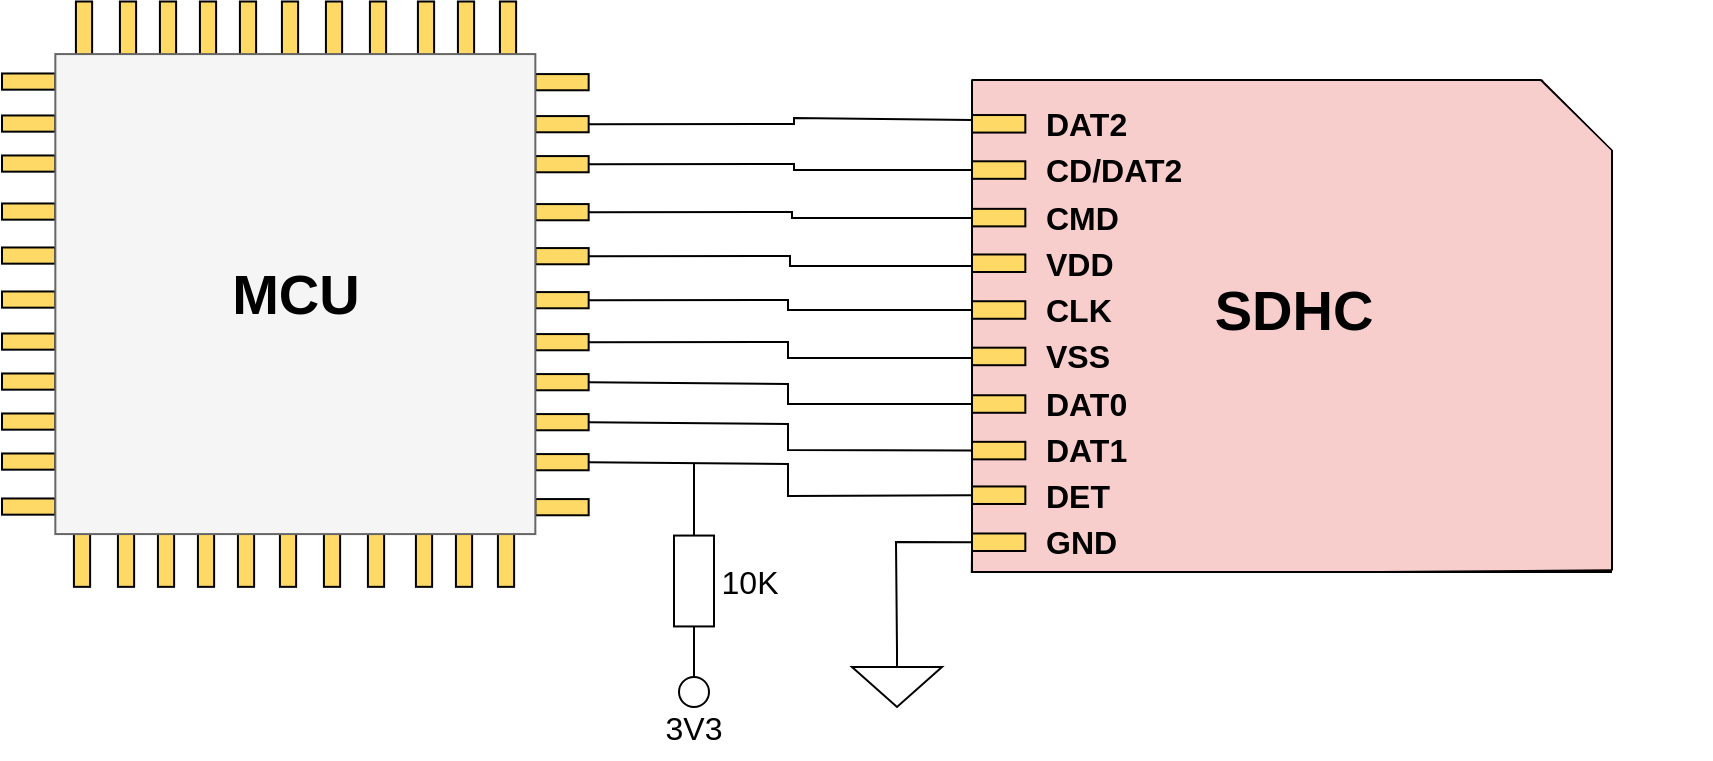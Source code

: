 <mxfile version="26.0.16">
  <diagram name="Page-1" id="grxjmBSZ66YvxdyVK8vT">
    <mxGraphModel dx="989" dy="577" grid="0" gridSize="10" guides="1" tooltips="1" connect="1" arrows="1" fold="1" page="1" pageScale="1" pageWidth="1169" pageHeight="827" math="0" shadow="0">
      <root>
        <mxCell id="0" />
        <mxCell id="1" parent="0" />
        <mxCell id="pv6o5KpTnsOTxaIWQSOI-66" value="" style="group;fillColor=default;" vertex="1" connectable="0" parent="1">
          <mxGeometry x="115.0" y="251.005" width="293.337" height="292.667" as="geometry" />
        </mxCell>
        <mxCell id="pv6o5KpTnsOTxaIWQSOI-68" value="&lt;font style=&quot;font-size: 28px;&quot;&gt;&lt;b&gt;MCU&lt;/b&gt;&lt;/font&gt;" style="text;html=1;align=center;verticalAlign=middle;whiteSpace=wrap;rounded=0;" vertex="1" parent="pv6o5KpTnsOTxaIWQSOI-66">
          <mxGeometry x="25.67" y="94.04" width="240.67" height="104" as="geometry" />
        </mxCell>
        <mxCell id="pv6o5KpTnsOTxaIWQSOI-116" value="" style="group" vertex="1" connectable="0" parent="pv6o5KpTnsOTxaIWQSOI-66">
          <mxGeometry x="35.956" y="265.75" width="220.095" height="26.667" as="geometry" />
        </mxCell>
        <mxCell id="pv6o5KpTnsOTxaIWQSOI-43" value="" style="rounded=0;whiteSpace=wrap;html=1;rotation=90;container=0;fillColor=#FFD966;strokeColor=#000000;" vertex="1" parent="pv6o5KpTnsOTxaIWQSOI-116">
          <mxGeometry x="202.714" y="9.286" width="26.667" height="8.095" as="geometry" />
        </mxCell>
        <mxCell id="pv6o5KpTnsOTxaIWQSOI-44" value="" style="rounded=0;whiteSpace=wrap;html=1;rotation=90;container=0;fillColor=#FFD966;strokeColor=#000000;" vertex="1" parent="pv6o5KpTnsOTxaIWQSOI-116">
          <mxGeometry x="181.714" y="9.286" width="26.667" height="8.095" as="geometry" />
        </mxCell>
        <mxCell id="pv6o5KpTnsOTxaIWQSOI-45" value="" style="rounded=0;whiteSpace=wrap;html=1;rotation=90;container=0;strokeColor=#000000;fillColor=#FFD966;" vertex="1" parent="pv6o5KpTnsOTxaIWQSOI-116">
          <mxGeometry x="161.714" y="9.286" width="26.667" height="8.095" as="geometry" />
        </mxCell>
        <mxCell id="pv6o5KpTnsOTxaIWQSOI-46" value="" style="rounded=0;whiteSpace=wrap;html=1;rotation=90;container=0;fillColor=#FFD966;strokeColor=#000000;" vertex="1" parent="pv6o5KpTnsOTxaIWQSOI-116">
          <mxGeometry x="93.714" y="9.286" width="26.667" height="8.095" as="geometry" />
        </mxCell>
        <mxCell id="pv6o5KpTnsOTxaIWQSOI-47" value="" style="rounded=0;whiteSpace=wrap;html=1;rotation=90;container=0;fillColor=#FFD966;strokeColor=#000000;" vertex="1" parent="pv6o5KpTnsOTxaIWQSOI-116">
          <mxGeometry x="72.714" y="9.286" width="26.667" height="8.095" as="geometry" />
        </mxCell>
        <mxCell id="pv6o5KpTnsOTxaIWQSOI-48" value="" style="rounded=0;whiteSpace=wrap;html=1;rotation=90;container=0;fillColor=#FFD966;strokeColor=#000000;" vertex="1" parent="pv6o5KpTnsOTxaIWQSOI-116">
          <mxGeometry x="52.714" y="9.286" width="26.667" height="8.095" as="geometry" />
        </mxCell>
        <mxCell id="pv6o5KpTnsOTxaIWQSOI-49" value="" style="rounded=0;whiteSpace=wrap;html=1;rotation=90;container=0;fillColor=#FFD966;strokeColor=#000000;" vertex="1" parent="pv6o5KpTnsOTxaIWQSOI-116">
          <mxGeometry x="12.714" y="9.286" width="26.667" height="8.095" as="geometry" />
        </mxCell>
        <mxCell id="pv6o5KpTnsOTxaIWQSOI-50" value="" style="rounded=0;whiteSpace=wrap;html=1;rotation=90;container=0;fillColor=#FFD966;strokeColor=#000000;" vertex="1" parent="pv6o5KpTnsOTxaIWQSOI-116">
          <mxGeometry x="-9.286" y="9.286" width="26.667" height="8.095" as="geometry" />
        </mxCell>
        <mxCell id="pv6o5KpTnsOTxaIWQSOI-51" value="" style="rounded=0;whiteSpace=wrap;html=1;rotation=90;container=0;fillColor=#FFD966;strokeColor=#000000;" vertex="1" parent="pv6o5KpTnsOTxaIWQSOI-116">
          <mxGeometry x="115.714" y="9.286" width="26.667" height="8.095" as="geometry" />
        </mxCell>
        <mxCell id="pv6o5KpTnsOTxaIWQSOI-52" value="" style="rounded=0;whiteSpace=wrap;html=1;rotation=90;container=0;fillColor=#FFD966;strokeColor=#000000;" vertex="1" parent="pv6o5KpTnsOTxaIWQSOI-116">
          <mxGeometry x="32.714" y="9.286" width="26.667" height="8.095" as="geometry" />
        </mxCell>
        <mxCell id="pv6o5KpTnsOTxaIWQSOI-53" value="" style="rounded=0;whiteSpace=wrap;html=1;rotation=90;container=0;fillColor=#FFD966;strokeColor=#000000;" vertex="1" parent="pv6o5KpTnsOTxaIWQSOI-116">
          <mxGeometry x="137.714" y="9.286" width="26.667" height="8.095" as="geometry" />
        </mxCell>
        <mxCell id="pv6o5KpTnsOTxaIWQSOI-117" value="" style="group" vertex="1" connectable="0" parent="pv6o5KpTnsOTxaIWQSOI-66">
          <mxGeometry x="266.67" y="36.036" width="26.667" height="220.595" as="geometry" />
        </mxCell>
        <mxCell id="pv6o5KpTnsOTxaIWQSOI-17" value="" style="rounded=0;whiteSpace=wrap;html=1;container=0;fillColor=#FFD966;strokeColor=#000000;" vertex="1" parent="pv6o5KpTnsOTxaIWQSOI-117">
          <mxGeometry width="26.667" height="8.095" as="geometry" />
        </mxCell>
        <mxCell id="pv6o5KpTnsOTxaIWQSOI-18" value="" style="rounded=0;whiteSpace=wrap;html=1;container=0;fillColor=#FFD966;strokeColor=#000000;" vertex="1" parent="pv6o5KpTnsOTxaIWQSOI-117">
          <mxGeometry y="21" width="26.667" height="8.095" as="geometry" />
        </mxCell>
        <mxCell id="pv6o5KpTnsOTxaIWQSOI-20" value="" style="rounded=0;whiteSpace=wrap;html=1;container=0;fillColor=#FFD966;strokeColor=#000000;" vertex="1" parent="pv6o5KpTnsOTxaIWQSOI-117">
          <mxGeometry y="41" width="26.667" height="8.095" as="geometry" />
        </mxCell>
        <mxCell id="pv6o5KpTnsOTxaIWQSOI-21" value="" style="rounded=0;whiteSpace=wrap;html=1;container=0;fillColor=#FFD966;strokeColor=#000000;" vertex="1" parent="pv6o5KpTnsOTxaIWQSOI-117">
          <mxGeometry y="109" width="26.667" height="8.095" as="geometry" />
        </mxCell>
        <mxCell id="pv6o5KpTnsOTxaIWQSOI-22" value="" style="rounded=0;whiteSpace=wrap;html=1;container=0;fillColor=#FFD966;strokeColor=#000000;" vertex="1" parent="pv6o5KpTnsOTxaIWQSOI-117">
          <mxGeometry y="130" width="26.667" height="8.095" as="geometry" />
        </mxCell>
        <mxCell id="pv6o5KpTnsOTxaIWQSOI-23" value="" style="rounded=0;whiteSpace=wrap;html=1;container=0;fillColor=#FFD966;" vertex="1" parent="pv6o5KpTnsOTxaIWQSOI-117">
          <mxGeometry y="150" width="26.667" height="8.095" as="geometry" />
        </mxCell>
        <mxCell id="pv6o5KpTnsOTxaIWQSOI-25" value="" style="rounded=0;whiteSpace=wrap;html=1;container=0;fillColor=#FFD966;" vertex="1" parent="pv6o5KpTnsOTxaIWQSOI-117">
          <mxGeometry y="190" width="26.667" height="8.095" as="geometry" />
        </mxCell>
        <mxCell id="pv6o5KpTnsOTxaIWQSOI-26" value="" style="rounded=0;whiteSpace=wrap;html=1;container=0;fillColor=#FFD966;" vertex="1" parent="pv6o5KpTnsOTxaIWQSOI-117">
          <mxGeometry y="212.5" width="26.667" height="8.095" as="geometry" />
        </mxCell>
        <mxCell id="pv6o5KpTnsOTxaIWQSOI-27" value="" style="rounded=0;whiteSpace=wrap;html=1;container=0;fillColor=#FFD966;strokeColor=#000000;" vertex="1" parent="pv6o5KpTnsOTxaIWQSOI-117">
          <mxGeometry y="87" width="26.667" height="8.095" as="geometry" />
        </mxCell>
        <mxCell id="pv6o5KpTnsOTxaIWQSOI-28" value="" style="rounded=0;whiteSpace=wrap;html=1;container=0;fillColor=#FFD966;" vertex="1" parent="pv6o5KpTnsOTxaIWQSOI-117">
          <mxGeometry y="170" width="26.667" height="8.095" as="geometry" />
        </mxCell>
        <mxCell id="pv6o5KpTnsOTxaIWQSOI-29" value="" style="rounded=0;whiteSpace=wrap;html=1;container=0;fillColor=#FFD966;strokeColor=#000000;" vertex="1" parent="pv6o5KpTnsOTxaIWQSOI-117">
          <mxGeometry y="65" width="26.667" height="8.095" as="geometry" />
        </mxCell>
        <mxCell id="pv6o5KpTnsOTxaIWQSOI-118" value="" style="group" vertex="1" connectable="0" parent="pv6o5KpTnsOTxaIWQSOI-66">
          <mxGeometry y="35.736" width="26.667" height="220.595" as="geometry" />
        </mxCell>
        <mxCell id="pv6o5KpTnsOTxaIWQSOI-30" value="" style="rounded=0;whiteSpace=wrap;html=1;fillColor=#FFD966;" vertex="1" parent="pv6o5KpTnsOTxaIWQSOI-118">
          <mxGeometry width="26.667" height="8.095" as="geometry" />
        </mxCell>
        <mxCell id="pv6o5KpTnsOTxaIWQSOI-31" value="" style="rounded=0;whiteSpace=wrap;html=1;fillColor=#FFD966;" vertex="1" parent="pv6o5KpTnsOTxaIWQSOI-118">
          <mxGeometry y="21" width="26.667" height="8.095" as="geometry" />
        </mxCell>
        <mxCell id="pv6o5KpTnsOTxaIWQSOI-32" value="" style="rounded=0;whiteSpace=wrap;html=1;fillColor=#FFD966;" vertex="1" parent="pv6o5KpTnsOTxaIWQSOI-118">
          <mxGeometry y="41" width="26.667" height="8.095" as="geometry" />
        </mxCell>
        <mxCell id="pv6o5KpTnsOTxaIWQSOI-33" value="" style="rounded=0;whiteSpace=wrap;html=1;fillColor=#FFD966;" vertex="1" parent="pv6o5KpTnsOTxaIWQSOI-118">
          <mxGeometry y="109" width="26.667" height="8.095" as="geometry" />
        </mxCell>
        <mxCell id="pv6o5KpTnsOTxaIWQSOI-34" value="" style="rounded=0;whiteSpace=wrap;html=1;fillColor=#FFD966;" vertex="1" parent="pv6o5KpTnsOTxaIWQSOI-118">
          <mxGeometry y="130" width="26.667" height="8.095" as="geometry" />
        </mxCell>
        <mxCell id="pv6o5KpTnsOTxaIWQSOI-35" value="" style="rounded=0;whiteSpace=wrap;html=1;fillColor=#FFD966;" vertex="1" parent="pv6o5KpTnsOTxaIWQSOI-118">
          <mxGeometry y="150" width="26.667" height="8.095" as="geometry" />
        </mxCell>
        <mxCell id="pv6o5KpTnsOTxaIWQSOI-36" value="" style="rounded=0;whiteSpace=wrap;html=1;fillColor=#FFD966;" vertex="1" parent="pv6o5KpTnsOTxaIWQSOI-118">
          <mxGeometry y="190" width="26.667" height="8.095" as="geometry" />
        </mxCell>
        <mxCell id="pv6o5KpTnsOTxaIWQSOI-37" value="" style="rounded=0;whiteSpace=wrap;html=1;fillColor=#FFD966;" vertex="1" parent="pv6o5KpTnsOTxaIWQSOI-118">
          <mxGeometry y="212.5" width="26.667" height="8.095" as="geometry" />
        </mxCell>
        <mxCell id="pv6o5KpTnsOTxaIWQSOI-38" value="" style="rounded=0;whiteSpace=wrap;html=1;fillColor=#FFD966;" vertex="1" parent="pv6o5KpTnsOTxaIWQSOI-118">
          <mxGeometry y="87" width="26.667" height="8.095" as="geometry" />
        </mxCell>
        <mxCell id="pv6o5KpTnsOTxaIWQSOI-39" value="" style="rounded=0;whiteSpace=wrap;html=1;fillColor=#FFD966;" vertex="1" parent="pv6o5KpTnsOTxaIWQSOI-118">
          <mxGeometry y="170" width="26.667" height="8.095" as="geometry" />
        </mxCell>
        <mxCell id="pv6o5KpTnsOTxaIWQSOI-40" value="" style="rounded=0;whiteSpace=wrap;html=1;fillColor=#FFD966;" vertex="1" parent="pv6o5KpTnsOTxaIWQSOI-118">
          <mxGeometry y="65" width="26.667" height="8.095" as="geometry" />
        </mxCell>
        <mxCell id="pv6o5KpTnsOTxaIWQSOI-119" value="" style="group" vertex="1" connectable="0" parent="pv6o5KpTnsOTxaIWQSOI-66">
          <mxGeometry x="36.706" y="-0.25" width="220.595" height="26.917" as="geometry" />
        </mxCell>
        <mxCell id="pv6o5KpTnsOTxaIWQSOI-54" value="" style="group;rotation=90;fillColor=default;container=0;" vertex="1" connectable="0" parent="pv6o5KpTnsOTxaIWQSOI-119">
          <mxGeometry x="96.964" y="-96.714" width="26.667" height="220.595" as="geometry" />
        </mxCell>
        <mxCell id="pv6o5KpTnsOTxaIWQSOI-55" value="" style="rounded=0;whiteSpace=wrap;html=1;rotation=90;container=0;fillColor=#FFD966;" vertex="1" parent="pv6o5KpTnsOTxaIWQSOI-119">
          <mxGeometry x="202.964" y="9.286" width="26.667" height="8.095" as="geometry" />
        </mxCell>
        <mxCell id="pv6o5KpTnsOTxaIWQSOI-56" value="" style="rounded=0;whiteSpace=wrap;html=1;rotation=90;container=0;fillColor=#FFD966;" vertex="1" parent="pv6o5KpTnsOTxaIWQSOI-119">
          <mxGeometry x="181.964" y="9.286" width="26.667" height="8.095" as="geometry" />
        </mxCell>
        <mxCell id="pv6o5KpTnsOTxaIWQSOI-57" value="" style="rounded=0;whiteSpace=wrap;html=1;rotation=90;container=0;fillColor=#FFD966;" vertex="1" parent="pv6o5KpTnsOTxaIWQSOI-119">
          <mxGeometry x="161.964" y="9.286" width="26.667" height="8.095" as="geometry" />
        </mxCell>
        <mxCell id="pv6o5KpTnsOTxaIWQSOI-58" value="" style="rounded=0;whiteSpace=wrap;html=1;rotation=90;container=0;fillColor=#FFD966;" vertex="1" parent="pv6o5KpTnsOTxaIWQSOI-119">
          <mxGeometry x="93.964" y="9.286" width="26.667" height="8.095" as="geometry" />
        </mxCell>
        <mxCell id="pv6o5KpTnsOTxaIWQSOI-59" value="" style="rounded=0;whiteSpace=wrap;html=1;rotation=90;container=0;fillColor=#FFD966;" vertex="1" parent="pv6o5KpTnsOTxaIWQSOI-119">
          <mxGeometry x="72.964" y="9.286" width="26.667" height="8.095" as="geometry" />
        </mxCell>
        <mxCell id="pv6o5KpTnsOTxaIWQSOI-60" value="" style="rounded=0;whiteSpace=wrap;html=1;rotation=90;container=0;fillColor=#FFD966;" vertex="1" parent="pv6o5KpTnsOTxaIWQSOI-119">
          <mxGeometry x="52.964" y="9.286" width="26.667" height="8.095" as="geometry" />
        </mxCell>
        <mxCell id="pv6o5KpTnsOTxaIWQSOI-61" value="" style="rounded=0;whiteSpace=wrap;html=1;rotation=90;container=0;fillColor=#FFD966;" vertex="1" parent="pv6o5KpTnsOTxaIWQSOI-119">
          <mxGeometry x="12.964" y="9.286" width="26.667" height="8.095" as="geometry" />
        </mxCell>
        <mxCell id="pv6o5KpTnsOTxaIWQSOI-62" value="" style="rounded=0;whiteSpace=wrap;html=1;rotation=90;container=0;fillColor=#FFD966;" vertex="1" parent="pv6o5KpTnsOTxaIWQSOI-119">
          <mxGeometry x="-9.036" y="9.286" width="26.667" height="8.095" as="geometry" />
        </mxCell>
        <mxCell id="pv6o5KpTnsOTxaIWQSOI-63" value="" style="rounded=0;whiteSpace=wrap;html=1;rotation=90;container=0;fillColor=#FFD966;" vertex="1" parent="pv6o5KpTnsOTxaIWQSOI-119">
          <mxGeometry x="115.964" y="9.286" width="26.667" height="8.095" as="geometry" />
        </mxCell>
        <mxCell id="pv6o5KpTnsOTxaIWQSOI-64" value="" style="rounded=0;whiteSpace=wrap;html=1;rotation=90;container=0;fillColor=#FFD966;" vertex="1" parent="pv6o5KpTnsOTxaIWQSOI-119">
          <mxGeometry x="32.964" y="9.286" width="26.667" height="8.095" as="geometry" />
        </mxCell>
        <mxCell id="pv6o5KpTnsOTxaIWQSOI-65" value="" style="rounded=0;whiteSpace=wrap;html=1;rotation=90;container=0;fillColor=#FFD966;" vertex="1" parent="pv6o5KpTnsOTxaIWQSOI-119">
          <mxGeometry x="137.964" y="9.286" width="26.667" height="8.095" as="geometry" />
        </mxCell>
        <mxCell id="pv6o5KpTnsOTxaIWQSOI-16" value="" style="rounded=0;whiteSpace=wrap;html=1;fillColor=#f5f5f5;fontColor=#333333;strokeColor=#666666;" vertex="1" parent="pv6o5KpTnsOTxaIWQSOI-66">
          <mxGeometry x="26.67" y="26.035" width="240" height="240" as="geometry" />
        </mxCell>
        <mxCell id="pv6o5KpTnsOTxaIWQSOI-120" value="&lt;font style=&quot;font-size: 28px;&quot;&gt;&lt;b&gt;MCU&lt;/b&gt;&lt;/font&gt;" style="text;html=1;align=center;verticalAlign=middle;whiteSpace=wrap;rounded=0;container=0;" vertex="1" parent="pv6o5KpTnsOTxaIWQSOI-66">
          <mxGeometry x="26.83" y="89.75" width="240.34" height="112.56" as="geometry" />
        </mxCell>
        <mxCell id="pv6o5KpTnsOTxaIWQSOI-69" value="" style="endArrow=none;html=1;rounded=0;exitX=1;exitY=0.5;exitDx=0;exitDy=0;" edge="1" parent="1" source="pv6o5KpTnsOTxaIWQSOI-18">
          <mxGeometry width="50" height="50" relative="1" as="geometry">
            <mxPoint x="410" y="359" as="sourcePoint" />
            <mxPoint x="600" y="310" as="targetPoint" />
            <Array as="points">
              <mxPoint x="511" y="312" />
              <mxPoint x="511" y="309" />
            </Array>
          </mxGeometry>
        </mxCell>
        <mxCell id="pv6o5KpTnsOTxaIWQSOI-70" value="" style="endArrow=none;html=1;rounded=0;exitX=0;exitY=0.5;exitDx=0;exitDy=0;entryX=1;entryY=0.5;entryDx=0;entryDy=0;" edge="1" parent="1" source="pv6o5KpTnsOTxaIWQSOI-3" target="pv6o5KpTnsOTxaIWQSOI-20">
          <mxGeometry width="50" height="50" relative="1" as="geometry">
            <mxPoint x="469" y="353" as="sourcePoint" />
            <mxPoint x="519" y="303" as="targetPoint" />
            <Array as="points">
              <mxPoint x="511" y="335" />
              <mxPoint x="511" y="332" />
            </Array>
          </mxGeometry>
        </mxCell>
        <mxCell id="pv6o5KpTnsOTxaIWQSOI-71" value="" style="endArrow=none;html=1;rounded=0;entryX=1;entryY=0.5;entryDx=0;entryDy=0;" edge="1" parent="1" target="pv6o5KpTnsOTxaIWQSOI-29">
          <mxGeometry width="50" height="50" relative="1" as="geometry">
            <mxPoint x="600" y="359" as="sourcePoint" />
            <mxPoint x="551" y="314" as="targetPoint" />
            <Array as="points">
              <mxPoint x="510" y="359" />
              <mxPoint x="510" y="356" />
            </Array>
          </mxGeometry>
        </mxCell>
        <mxCell id="pv6o5KpTnsOTxaIWQSOI-72" value="" style="endArrow=none;html=1;rounded=0;entryX=1;entryY=0.5;entryDx=0;entryDy=0;" edge="1" parent="1" target="pv6o5KpTnsOTxaIWQSOI-27">
          <mxGeometry width="50" height="50" relative="1" as="geometry">
            <mxPoint x="600" y="383" as="sourcePoint" />
            <mxPoint x="564" y="330" as="targetPoint" />
            <Array as="points">
              <mxPoint x="509" y="383" />
              <mxPoint x="509" y="378" />
            </Array>
          </mxGeometry>
        </mxCell>
        <mxCell id="pv6o5KpTnsOTxaIWQSOI-73" value="" style="endArrow=none;html=1;rounded=0;entryX=1;entryY=0.5;entryDx=0;entryDy=0;" edge="1" parent="1" target="pv6o5KpTnsOTxaIWQSOI-21">
          <mxGeometry width="50" height="50" relative="1" as="geometry">
            <mxPoint x="600" y="405" as="sourcePoint" />
            <mxPoint x="514" y="379" as="targetPoint" />
            <Array as="points">
              <mxPoint x="508" y="405" />
              <mxPoint x="508" y="400" />
            </Array>
          </mxGeometry>
        </mxCell>
        <mxCell id="pv6o5KpTnsOTxaIWQSOI-74" value="" style="endArrow=none;html=1;rounded=0;entryX=1;entryY=0.5;entryDx=0;entryDy=0;" edge="1" parent="1" target="pv6o5KpTnsOTxaIWQSOI-22">
          <mxGeometry width="50" height="50" relative="1" as="geometry">
            <mxPoint x="600" y="429" as="sourcePoint" />
            <mxPoint x="514" y="350" as="targetPoint" />
            <Array as="points">
              <mxPoint x="508" y="429" />
              <mxPoint x="508" y="421" />
            </Array>
          </mxGeometry>
        </mxCell>
        <mxCell id="pv6o5KpTnsOTxaIWQSOI-75" value="" style="endArrow=none;html=1;rounded=0;exitX=0;exitY=0.5;exitDx=0;exitDy=0;entryX=1;entryY=0.5;entryDx=0;entryDy=0;" edge="1" parent="1" source="pv6o5KpTnsOTxaIWQSOI-8" target="pv6o5KpTnsOTxaIWQSOI-23">
          <mxGeometry width="50" height="50" relative="1" as="geometry">
            <mxPoint x="483" y="423" as="sourcePoint" />
            <mxPoint x="533" y="373" as="targetPoint" />
            <Array as="points">
              <mxPoint x="508" y="452" />
              <mxPoint x="508" y="442" />
            </Array>
          </mxGeometry>
        </mxCell>
        <mxCell id="pv6o5KpTnsOTxaIWQSOI-76" value="" style="endArrow=none;html=1;rounded=0;exitX=0;exitY=0.5;exitDx=0;exitDy=0;entryX=1;entryY=0.5;entryDx=0;entryDy=0;" edge="1" parent="1" source="pv6o5KpTnsOTxaIWQSOI-9" target="pv6o5KpTnsOTxaIWQSOI-28">
          <mxGeometry width="50" height="50" relative="1" as="geometry">
            <mxPoint x="507" y="396" as="sourcePoint" />
            <mxPoint x="557" y="346" as="targetPoint" />
            <Array as="points">
              <mxPoint x="508" y="475" />
              <mxPoint x="508" y="462" />
            </Array>
          </mxGeometry>
        </mxCell>
        <mxCell id="pv6o5KpTnsOTxaIWQSOI-91" value="" style="endArrow=none;html=1;rounded=0;entryX=0;entryY=0.5;entryDx=0;entryDy=0;exitX=1;exitY=0.5;exitDx=0;exitDy=0;" edge="1" parent="1" source="pv6o5KpTnsOTxaIWQSOI-25" target="pv6o5KpTnsOTxaIWQSOI-89">
          <mxGeometry width="50" height="50" relative="1" as="geometry">
            <mxPoint x="472" y="461" as="sourcePoint" />
            <mxPoint x="522" y="411" as="targetPoint" />
            <Array as="points">
              <mxPoint x="508" y="482" />
              <mxPoint x="508" y="498" />
            </Array>
          </mxGeometry>
        </mxCell>
        <mxCell id="pv6o5KpTnsOTxaIWQSOI-92" value="" style="endArrow=none;html=1;rounded=0;" edge="1" parent="1">
          <mxGeometry width="50" height="50" relative="1" as="geometry">
            <mxPoint x="461" y="482" as="sourcePoint" />
            <mxPoint x="461" y="512" as="targetPoint" />
          </mxGeometry>
        </mxCell>
        <mxCell id="pv6o5KpTnsOTxaIWQSOI-93" value="" style="pointerEvents=1;verticalLabelPosition=bottom;shadow=0;dashed=0;align=center;html=1;verticalAlign=top;shape=mxgraph.electrical.resistors.resistor_1;rotation=90;" vertex="1" parent="1">
          <mxGeometry x="425.5" y="530.5" width="71" height="20" as="geometry" />
        </mxCell>
        <mxCell id="pv6o5KpTnsOTxaIWQSOI-94" value="&lt;font style=&quot;font-size: 16px;&quot;&gt;10K&lt;/font&gt;" style="text;html=1;align=center;verticalAlign=middle;whiteSpace=wrap;rounded=0;" vertex="1" parent="1">
          <mxGeometry x="459" y="525.5" width="60" height="30" as="geometry" />
        </mxCell>
        <mxCell id="pv6o5KpTnsOTxaIWQSOI-95" value="&lt;font style=&quot;font-size: 16px;&quot;&gt;3V3&lt;/font&gt;" style="text;html=1;align=center;verticalAlign=middle;whiteSpace=wrap;rounded=0;" vertex="1" parent="1">
          <mxGeometry x="431" y="599" width="60" height="30" as="geometry" />
        </mxCell>
        <mxCell id="pv6o5KpTnsOTxaIWQSOI-96" value="" style="endArrow=none;html=1;rounded=0;entryX=0.98;entryY=0.5;entryDx=0;entryDy=0;entryPerimeter=0;exitX=0.5;exitY=0;exitDx=0;exitDy=0;" edge="1" parent="1" source="pv6o5KpTnsOTxaIWQSOI-101" target="pv6o5KpTnsOTxaIWQSOI-93">
          <mxGeometry width="50" height="50" relative="1" as="geometry">
            <mxPoint x="461" y="586" as="sourcePoint" />
            <mxPoint x="473" y="537" as="targetPoint" />
          </mxGeometry>
        </mxCell>
        <mxCell id="pv6o5KpTnsOTxaIWQSOI-98" value="" style="endArrow=none;html=1;rounded=0;exitX=0.5;exitY=0.054;exitDx=0;exitDy=0;exitPerimeter=0;entryX=0;entryY=0.5;entryDx=0;entryDy=0;" edge="1" parent="1" source="pv6o5KpTnsOTxaIWQSOI-99" target="pv6o5KpTnsOTxaIWQSOI-100">
          <mxGeometry width="50" height="50" relative="1" as="geometry">
            <mxPoint x="550" y="557" as="sourcePoint" />
            <mxPoint x="562" y="562" as="targetPoint" />
            <Array as="points">
              <mxPoint x="562" y="521" />
            </Array>
          </mxGeometry>
        </mxCell>
        <mxCell id="pv6o5KpTnsOTxaIWQSOI-99" value="" style="pointerEvents=1;verticalLabelPosition=bottom;shadow=0;dashed=0;align=center;html=1;verticalAlign=top;shape=mxgraph.electrical.signal_sources.signal_ground;" vertex="1" parent="1">
          <mxGeometry x="540" y="573.5" width="45" height="30" as="geometry" />
        </mxCell>
        <mxCell id="pv6o5KpTnsOTxaIWQSOI-101" value="" style="verticalLabelPosition=bottom;shadow=0;dashed=0;align=center;html=1;verticalAlign=top;strokeWidth=1;shape=ellipse;perimeter=ellipsePerimeter;" vertex="1" parent="1">
          <mxGeometry x="453.5" y="588.5" width="15" height="15" as="geometry" />
        </mxCell>
        <mxCell id="pv6o5KpTnsOTxaIWQSOI-102" value="" style="group;fillColor=#f8cecc;strokeColor=#b85450;" vertex="1" connectable="0" parent="1">
          <mxGeometry x="600" y="290" width="320" height="247.36" as="geometry" />
        </mxCell>
        <mxCell id="pv6o5KpTnsOTxaIWQSOI-2" value="" style="rounded=0;whiteSpace=wrap;html=1;container=0;fillColor=#FFD966;strokeColor=#000000;" vertex="1" parent="pv6o5KpTnsOTxaIWQSOI-102">
          <mxGeometry y="17.524" width="26.667" height="8.762" as="geometry" />
        </mxCell>
        <mxCell id="pv6o5KpTnsOTxaIWQSOI-3" value="" style="rounded=0;whiteSpace=wrap;html=1;container=0;fillColor=#FFD966;strokeColor=#000000;" vertex="1" parent="pv6o5KpTnsOTxaIWQSOI-102">
          <mxGeometry y="40.647" width="26.667" height="8.762" as="geometry" />
        </mxCell>
        <mxCell id="pv6o5KpTnsOTxaIWQSOI-4" value="" style="rounded=0;whiteSpace=wrap;html=1;container=0;fillColor=#FFD966;strokeColor=#000000;" vertex="1" parent="pv6o5KpTnsOTxaIWQSOI-102">
          <mxGeometry y="64.425" width="26.667" height="8.762" as="geometry" />
        </mxCell>
        <mxCell id="pv6o5KpTnsOTxaIWQSOI-5" value="" style="rounded=0;whiteSpace=wrap;html=1;container=0;fillColor=#FFD966;strokeColor=#000000;" vertex="1" parent="pv6o5KpTnsOTxaIWQSOI-102">
          <mxGeometry y="87.24" width="26.667" height="8.762" as="geometry" />
        </mxCell>
        <mxCell id="pv6o5KpTnsOTxaIWQSOI-6" value="" style="rounded=0;whiteSpace=wrap;html=1;container=0;fillColor=#FFD966;strokeColor=#000000;" vertex="1" parent="pv6o5KpTnsOTxaIWQSOI-102">
          <mxGeometry y="110.621" width="26.667" height="8.762" as="geometry" />
        </mxCell>
        <mxCell id="pv6o5KpTnsOTxaIWQSOI-7" value="" style="rounded=0;whiteSpace=wrap;html=1;container=0;fillColor=#FFD966;strokeColor=#000000;" vertex="1" parent="pv6o5KpTnsOTxaIWQSOI-102">
          <mxGeometry y="133.84" width="26.667" height="8.762" as="geometry" />
        </mxCell>
        <mxCell id="pv6o5KpTnsOTxaIWQSOI-8" value="" style="rounded=0;whiteSpace=wrap;html=1;container=0;fillColor=#FFD966;strokeColor=#000000;" vertex="1" parent="pv6o5KpTnsOTxaIWQSOI-102">
          <mxGeometry y="157.631" width="26.667" height="8.762" as="geometry" />
        </mxCell>
        <mxCell id="pv6o5KpTnsOTxaIWQSOI-9" value="" style="rounded=0;whiteSpace=wrap;html=1;container=0;fillColor=#FFD966;strokeColor=#000000;" vertex="1" parent="pv6o5KpTnsOTxaIWQSOI-102">
          <mxGeometry y="180.913" width="26.667" height="8.762" as="geometry" />
        </mxCell>
        <mxCell id="pv6o5KpTnsOTxaIWQSOI-10" value="" style="endArrow=none;html=1;rounded=0;entryX=0;entryY=1;entryDx=0;entryDy=0;" edge="1" parent="pv6o5KpTnsOTxaIWQSOI-102">
          <mxGeometry width="50" height="50" relative="1" as="geometry">
            <mxPoint y="247" as="sourcePoint" />
            <mxPoint as="targetPoint" />
          </mxGeometry>
        </mxCell>
        <mxCell id="pv6o5KpTnsOTxaIWQSOI-11" value="" style="endArrow=none;html=1;rounded=0;exitX=1;exitY=1;exitDx=0;exitDy=0;" edge="1" parent="pv6o5KpTnsOTxaIWQSOI-102">
          <mxGeometry width="50" height="50" relative="1" as="geometry">
            <mxPoint y="247.36" as="sourcePoint" />
            <mxPoint x="320" y="245.17" as="targetPoint" />
          </mxGeometry>
        </mxCell>
        <mxCell id="pv6o5KpTnsOTxaIWQSOI-12" value="" style="endArrow=none;html=1;rounded=0;" edge="1" parent="pv6o5KpTnsOTxaIWQSOI-102">
          <mxGeometry width="50" height="50" relative="1" as="geometry">
            <mxPoint as="sourcePoint" />
            <mxPoint x="284.444" as="targetPoint" />
          </mxGeometry>
        </mxCell>
        <mxCell id="pv6o5KpTnsOTxaIWQSOI-13" value="" style="endArrow=none;html=1;rounded=0;" edge="1" parent="pv6o5KpTnsOTxaIWQSOI-102">
          <mxGeometry width="50" height="50" relative="1" as="geometry">
            <mxPoint x="320" y="35.048" as="sourcePoint" />
            <mxPoint x="284.444" as="targetPoint" />
          </mxGeometry>
        </mxCell>
        <mxCell id="pv6o5KpTnsOTxaIWQSOI-14" value="" style="endArrow=none;html=1;rounded=0;" edge="1" parent="pv6o5KpTnsOTxaIWQSOI-102">
          <mxGeometry width="50" height="50" relative="1" as="geometry">
            <mxPoint x="320" y="245" as="sourcePoint" />
            <mxPoint x="320" y="35.048" as="targetPoint" />
          </mxGeometry>
        </mxCell>
        <mxCell id="pv6o5KpTnsOTxaIWQSOI-67" value="&lt;font style=&quot;font-size: 28px;&quot;&gt;&lt;b&gt;SDHC&lt;/b&gt;&lt;/font&gt;" style="text;html=1;align=center;verticalAlign=middle;whiteSpace=wrap;rounded=0;container=0;" vertex="1" parent="pv6o5KpTnsOTxaIWQSOI-102">
          <mxGeometry x="2" y="58.72" width="318" height="112.56" as="geometry" />
        </mxCell>
        <mxCell id="pv6o5KpTnsOTxaIWQSOI-77" value="&lt;b&gt;&lt;font style=&quot;font-size: 16px;&quot;&gt;DAT2&lt;/font&gt;&lt;/b&gt;" style="text;html=1;align=left;verticalAlign=middle;whiteSpace=wrap;rounded=0;container=0;" vertex="1" parent="pv6o5KpTnsOTxaIWQSOI-102">
          <mxGeometry x="35" y="5.672" width="60" height="32.471" as="geometry" />
        </mxCell>
        <mxCell id="pv6o5KpTnsOTxaIWQSOI-78" value="&lt;b&gt;&lt;font style=&quot;font-size: 16px;&quot;&gt;CD/DAT2&lt;/font&gt;&lt;/b&gt;" style="text;html=1;align=left;verticalAlign=middle;whiteSpace=wrap;rounded=0;container=0;" vertex="1" parent="pv6o5KpTnsOTxaIWQSOI-102">
          <mxGeometry x="35" y="28.789" width="76" height="32.471" as="geometry" />
        </mxCell>
        <mxCell id="pv6o5KpTnsOTxaIWQSOI-79" value="&lt;span style=&quot;font-size: 16px;&quot;&gt;&lt;b&gt;CMD&lt;/b&gt;&lt;/span&gt;" style="text;html=1;align=left;verticalAlign=middle;whiteSpace=wrap;rounded=0;container=0;" vertex="1" parent="pv6o5KpTnsOTxaIWQSOI-102">
          <mxGeometry x="35" y="52.571" width="76" height="32.471" as="geometry" />
        </mxCell>
        <mxCell id="pv6o5KpTnsOTxaIWQSOI-80" value="&lt;span style=&quot;font-size: 16px;&quot;&gt;&lt;b&gt;VDD&lt;/b&gt;&lt;/span&gt;" style="text;html=1;align=left;verticalAlign=middle;whiteSpace=wrap;rounded=0;container=0;" vertex="1" parent="pv6o5KpTnsOTxaIWQSOI-102">
          <mxGeometry x="35" y="75.381" width="76" height="32.471" as="geometry" />
        </mxCell>
        <mxCell id="pv6o5KpTnsOTxaIWQSOI-81" value="&lt;span style=&quot;font-size: 16px;&quot;&gt;&lt;b&gt;CLK&lt;/b&gt;&lt;/span&gt;" style="text;html=1;align=left;verticalAlign=middle;whiteSpace=wrap;rounded=0;container=0;" vertex="1" parent="pv6o5KpTnsOTxaIWQSOI-102">
          <mxGeometry x="35" y="98.766" width="76" height="32.471" as="geometry" />
        </mxCell>
        <mxCell id="pv6o5KpTnsOTxaIWQSOI-82" value="&lt;span style=&quot;font-size: 16px;&quot;&gt;&lt;b&gt;VSS&lt;/b&gt;&lt;/span&gt;" style="text;html=1;align=left;verticalAlign=middle;whiteSpace=wrap;rounded=0;container=0;" vertex="1" parent="pv6o5KpTnsOTxaIWQSOI-102">
          <mxGeometry x="35" y="121.989" width="76" height="32.471" as="geometry" />
        </mxCell>
        <mxCell id="pv6o5KpTnsOTxaIWQSOI-83" value="&lt;span style=&quot;font-size: 16px;&quot;&gt;&lt;b&gt;DAT0&lt;/b&gt;&lt;/span&gt;" style="text;html=1;align=left;verticalAlign=middle;whiteSpace=wrap;rounded=0;container=0;" vertex="1" parent="pv6o5KpTnsOTxaIWQSOI-102">
          <mxGeometry x="35" y="145.774" width="76" height="32.471" as="geometry" />
        </mxCell>
        <mxCell id="pv6o5KpTnsOTxaIWQSOI-84" value="&lt;span style=&quot;font-size: 16px;&quot;&gt;&lt;b&gt;DAT1&lt;/b&gt;&lt;/span&gt;" style="text;html=1;align=left;verticalAlign=middle;whiteSpace=wrap;rounded=0;container=0;" vertex="1" parent="pv6o5KpTnsOTxaIWQSOI-102">
          <mxGeometry x="35" y="169.061" width="76" height="32.471" as="geometry" />
        </mxCell>
        <mxCell id="pv6o5KpTnsOTxaIWQSOI-89" value="" style="rounded=0;whiteSpace=wrap;html=1;container=0;fillColor=#FFD966;strokeColor=#000000;" vertex="1" parent="pv6o5KpTnsOTxaIWQSOI-102">
          <mxGeometry y="203.229" width="26.667" height="8.762" as="geometry" />
        </mxCell>
        <mxCell id="pv6o5KpTnsOTxaIWQSOI-90" value="&lt;span style=&quot;font-size: 16px;&quot;&gt;&lt;b&gt;DET&lt;/b&gt;&lt;/span&gt;" style="text;html=1;align=left;verticalAlign=middle;whiteSpace=wrap;rounded=0;container=0;" vertex="1" parent="pv6o5KpTnsOTxaIWQSOI-102">
          <mxGeometry x="35" y="191.377" width="76" height="32.471" as="geometry" />
        </mxCell>
        <mxCell id="pv6o5KpTnsOTxaIWQSOI-97" value="&lt;span style=&quot;font-size: 16px;&quot;&gt;&lt;b&gt;GND&lt;/b&gt;&lt;/span&gt;" style="text;html=1;align=left;verticalAlign=middle;whiteSpace=wrap;rounded=0;rotation=0;container=0;" vertex="1" parent="pv6o5KpTnsOTxaIWQSOI-102">
          <mxGeometry x="35" y="214.887" width="76" height="32.471" as="geometry" />
        </mxCell>
        <mxCell id="pv6o5KpTnsOTxaIWQSOI-100" value="" style="rounded=0;whiteSpace=wrap;html=1;container=0;fillColor=#FFD966;strokeColor=#000000;" vertex="1" parent="pv6o5KpTnsOTxaIWQSOI-102">
          <mxGeometry y="226.739" width="26.667" height="8.762" as="geometry" />
        </mxCell>
        <mxCell id="pv6o5KpTnsOTxaIWQSOI-103" value="" style="triangle;whiteSpace=wrap;html=1;rotation=80;strokeColor=#FFFFFF;" vertex="1" parent="1">
          <mxGeometry x="894.68" y="263.57" width="58" height="81" as="geometry" />
        </mxCell>
        <mxCell id="pv6o5KpTnsOTxaIWQSOI-105" value="" style="rounded=0;whiteSpace=wrap;html=1;strokeColor=#FFFFFF;" vertex="1" parent="1">
          <mxGeometry x="876" y="536" width="44" height="31.69" as="geometry" />
        </mxCell>
        <mxCell id="pv6o5KpTnsOTxaIWQSOI-106" value="" style="rounded=0;whiteSpace=wrap;html=1;strokeColor=#FFFFFF;" vertex="1" parent="1">
          <mxGeometry x="832" y="536" width="44" height="31.69" as="geometry" />
        </mxCell>
        <mxCell id="pv6o5KpTnsOTxaIWQSOI-107" value="" style="rounded=0;whiteSpace=wrap;html=1;strokeColor=#FFFFFF;" vertex="1" parent="1">
          <mxGeometry x="788" y="536" width="44" height="31.69" as="geometry" />
        </mxCell>
        <mxCell id="pv6o5KpTnsOTxaIWQSOI-108" value="" style="rounded=0;whiteSpace=wrap;html=1;strokeColor=#FFFFFF;" vertex="1" parent="1">
          <mxGeometry x="744" y="536" width="44" height="31.69" as="geometry" />
        </mxCell>
        <mxCell id="pv6o5KpTnsOTxaIWQSOI-109" value="" style="rounded=0;whiteSpace=wrap;html=1;strokeColor=#FFFFFF;" vertex="1" parent="1">
          <mxGeometry x="700" y="536" width="44" height="31.69" as="geometry" />
        </mxCell>
        <mxCell id="pv6o5KpTnsOTxaIWQSOI-110" value="" style="rounded=0;whiteSpace=wrap;html=1;strokeColor=#FFFFFF;" vertex="1" parent="1">
          <mxGeometry x="656" y="536" width="44" height="31.69" as="geometry" />
        </mxCell>
        <mxCell id="pv6o5KpTnsOTxaIWQSOI-111" value="" style="rounded=0;whiteSpace=wrap;html=1;strokeColor=#FFFFFF;" vertex="1" parent="1">
          <mxGeometry x="622" y="536" width="44" height="31.69" as="geometry" />
        </mxCell>
        <mxCell id="pv6o5KpTnsOTxaIWQSOI-112" value="" style="rounded=0;whiteSpace=wrap;html=1;strokeColor=#FFFFFF;" vertex="1" parent="1">
          <mxGeometry x="600" y="536" width="44" height="31.69" as="geometry" />
        </mxCell>
        <mxCell id="pv6o5KpTnsOTxaIWQSOI-113" value="" style="endArrow=none;html=1;rounded=0;exitX=1;exitY=0;exitDx=0;exitDy=0;" edge="1" parent="1" source="pv6o5KpTnsOTxaIWQSOI-105">
          <mxGeometry width="50" height="50" relative="1" as="geometry">
            <mxPoint x="785" y="569" as="sourcePoint" />
            <mxPoint x="600" y="536" as="targetPoint" />
          </mxGeometry>
        </mxCell>
        <mxCell id="pv6o5KpTnsOTxaIWQSOI-114" value="" style="endArrow=none;html=1;rounded=0;entryX=0;entryY=1;entryDx=0;entryDy=0;exitX=-0.002;exitY=0.014;exitDx=0;exitDy=0;exitPerimeter=0;" edge="1" parent="1" source="pv6o5KpTnsOTxaIWQSOI-112" target="pv6o5KpTnsOTxaIWQSOI-100">
          <mxGeometry width="50" height="50" relative="1" as="geometry">
            <mxPoint x="600" y="536" as="sourcePoint" />
            <mxPoint x="637" y="512" as="targetPoint" />
          </mxGeometry>
        </mxCell>
      </root>
    </mxGraphModel>
  </diagram>
</mxfile>
